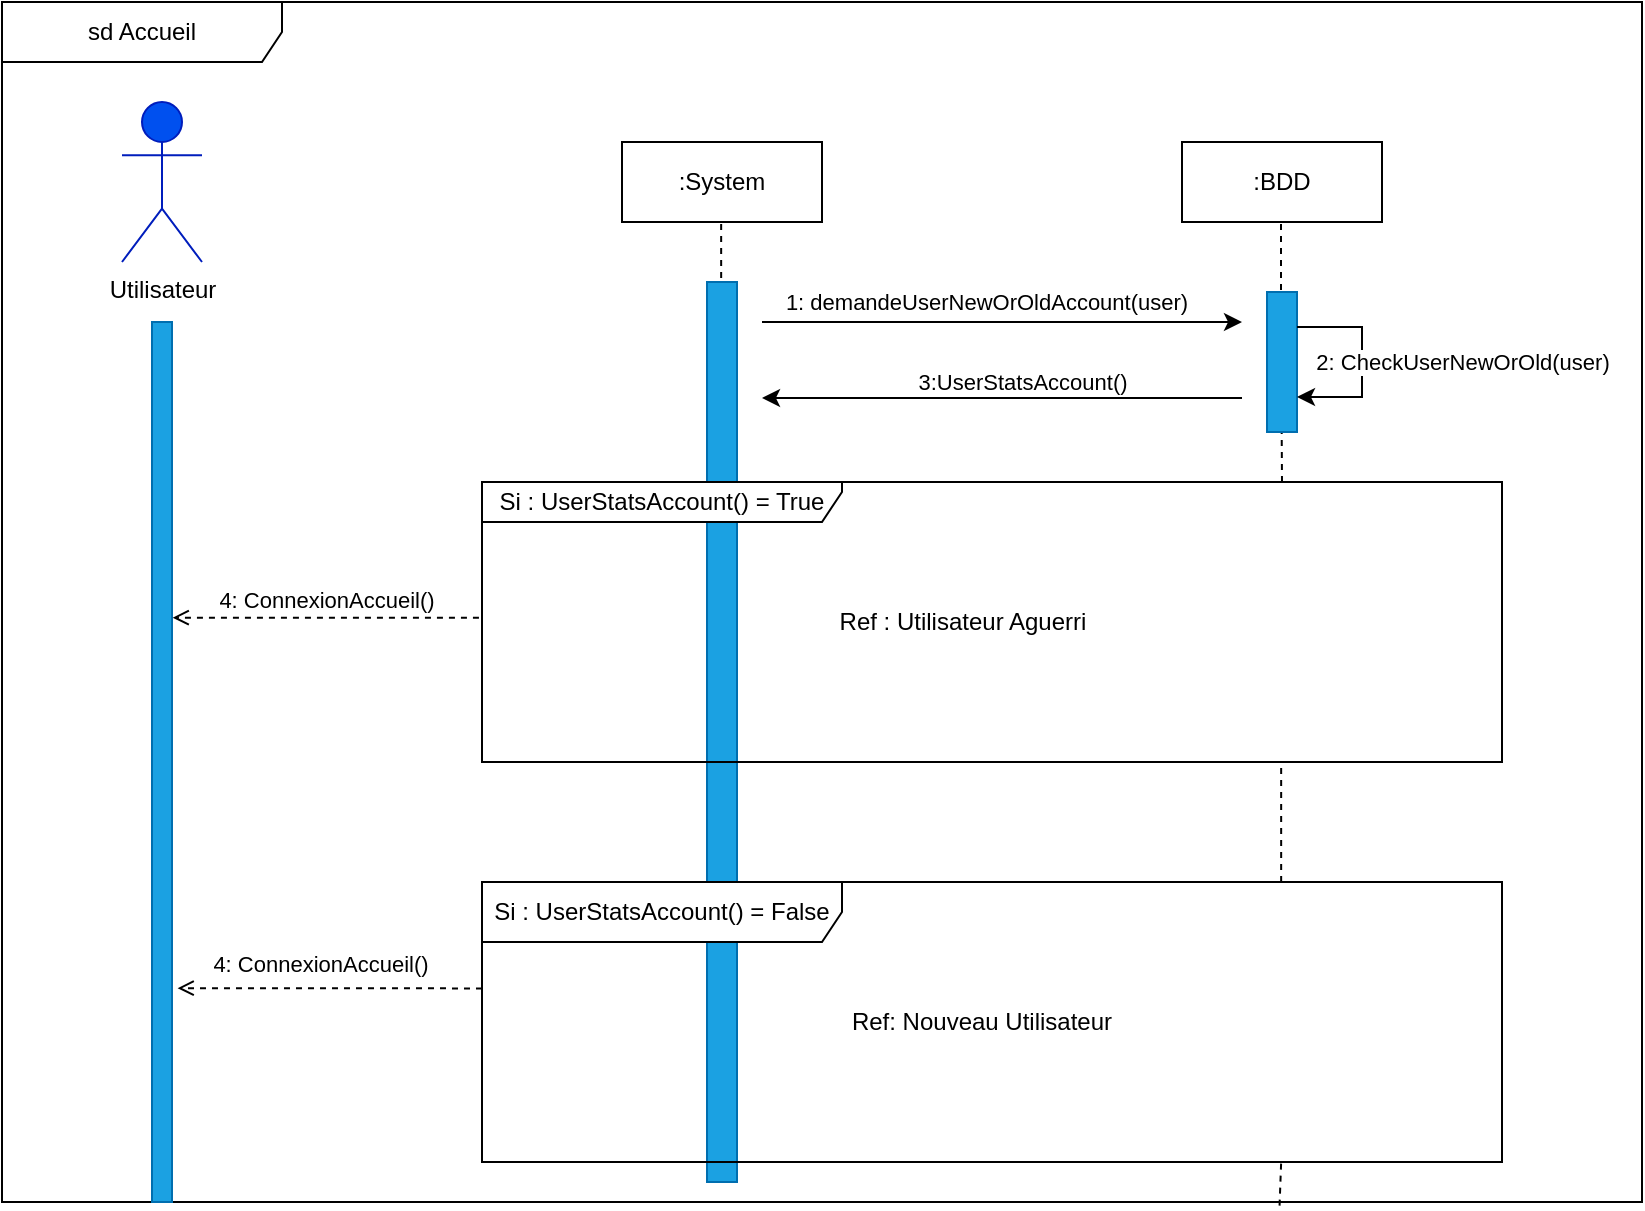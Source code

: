 <mxfile version="20.6.0" type="device"><diagram id="0jFWE-cZYEaTjbjNxTbA" name="Page-1"><mxGraphModel dx="790" dy="784" grid="1" gridSize="10" guides="1" tooltips="1" connect="1" arrows="1" fold="1" page="1" pageScale="1" pageWidth="827" pageHeight="1169" math="0" shadow="0"><root><mxCell id="0"/><mxCell id="1" parent="0"/><mxCell id="3uSPFvrTHJMgyogwOMuP-11" value="" style="endArrow=none;dashed=1;html=1;rounded=0;fontColor=#000000;entryX=0.5;entryY=1;entryDx=0;entryDy=0;movable=1;resizable=1;rotatable=1;deletable=1;editable=1;connectable=1;" parent="1" edge="1"><mxGeometry width="50" height="50" relative="1" as="geometry"><mxPoint x="360" y="240" as="sourcePoint"/><mxPoint x="359.58" y="110" as="targetPoint"/><Array as="points"><mxPoint x="359.58" y="160"/></Array></mxGeometry></mxCell><mxCell id="3uSPFvrTHJMgyogwOMuP-13" value="" style="shape=rect;dashed=0;shadow=0;html=1;whiteSpace=wrap;direction=south;horizontal=0;fontColor=#ffffff;fillColor=#1ba1e2;strokeColor=#006EAF;" parent="1" vertex="1"><mxGeometry x="352.5" y="140" width="15" height="450" as="geometry"/></mxCell><mxCell id="3uSPFvrTHJMgyogwOMuP-1" value="sd Accueil" style="shape=umlFrame;whiteSpace=wrap;html=1;fontColor=#000000;width=140;height=30;movable=1;resizable=1;rotatable=1;deletable=1;editable=1;connectable=1;" parent="1" vertex="1"><mxGeometry width="820" height="600" as="geometry"/></mxCell><mxCell id="3uSPFvrTHJMgyogwOMuP-3" value="Si : UserStatsAccount() = False" style="shape=umlFrame;whiteSpace=wrap;html=1;fontColor=#000000;width=180;height=30;movable=1;resizable=1;rotatable=1;deletable=1;editable=1;connectable=1;" parent="1" vertex="1"><mxGeometry x="240" y="440" width="510" height="140" as="geometry"/></mxCell><mxCell id="3uSPFvrTHJMgyogwOMuP-4" value="Si : UserStatsAccount() = True" style="shape=umlFrame;whiteSpace=wrap;html=1;fontColor=#000000;width=180;height=20;movable=1;resizable=1;rotatable=1;deletable=1;editable=1;connectable=1;" parent="1" vertex="1"><mxGeometry x="240" y="240" width="510" height="140" as="geometry"/></mxCell><mxCell id="3uSPFvrTHJMgyogwOMuP-5" value="&lt;font color=&quot;#000000&quot;&gt;Utilisateur&lt;/font&gt;" style="shape=umlActor;verticalLabelPosition=bottom;verticalAlign=top;html=1;outlineConnect=0;fillColor=#0050ef;strokeColor=#001DBC;fontColor=#ffffff;" parent="1" vertex="1"><mxGeometry x="60" y="50" width="40" height="80" as="geometry"/></mxCell><mxCell id="3uSPFvrTHJMgyogwOMuP-6" value="" style="shape=rect;dashed=0;shadow=0;html=1;whiteSpace=wrap;direction=south;horizontal=0;fontColor=#ffffff;fillColor=#1ba1e2;strokeColor=#006EAF;" parent="1" vertex="1"><mxGeometry x="75" y="160" width="10" height="440" as="geometry"/></mxCell><mxCell id="3uSPFvrTHJMgyogwOMuP-7" value=":System" style="whiteSpace=wrap;html=1;align=center;fontColor=#000000;" parent="1" vertex="1"><mxGeometry x="310" y="70" width="100" height="40" as="geometry"/></mxCell><mxCell id="3uSPFvrTHJMgyogwOMuP-8" value=":BDD" style="whiteSpace=wrap;html=1;align=center;fontColor=#000000;" parent="1" vertex="1"><mxGeometry x="590" y="70" width="100" height="40" as="geometry"/></mxCell><mxCell id="3uSPFvrTHJMgyogwOMuP-12" value="" style="endArrow=none;dashed=1;html=1;rounded=0;fontColor=#000000;entryX=0.5;entryY=1;entryDx=0;entryDy=0;movable=1;resizable=1;rotatable=1;deletable=1;editable=1;connectable=1;" parent="1" edge="1"><mxGeometry width="50" height="50" relative="1" as="geometry"><mxPoint x="640" y="240" as="sourcePoint"/><mxPoint x="639.5" y="110" as="targetPoint"/><Array as="points"><mxPoint x="639.5" y="160"/></Array></mxGeometry></mxCell><mxCell id="3uSPFvrTHJMgyogwOMuP-14" value="" style="shape=rect;dashed=0;shadow=0;html=1;whiteSpace=wrap;direction=south;horizontal=0;fontColor=#ffffff;fillColor=#1ba1e2;strokeColor=#006EAF;" parent="1" vertex="1"><mxGeometry x="632.5" y="145" width="15" height="70" as="geometry"/></mxCell><mxCell id="3uSPFvrTHJMgyogwOMuP-17" value="" style="endArrow=none;dashed=1;html=1;rounded=0;fontColor=#000000;movable=1;resizable=1;rotatable=1;deletable=1;editable=1;connectable=1;" parent="1" edge="1"><mxGeometry width="50" height="50" relative="1" as="geometry"><mxPoint x="639.58" y="440" as="sourcePoint"/><mxPoint x="639.58" y="380" as="targetPoint"/><Array as="points"/></mxGeometry></mxCell><mxCell id="3uSPFvrTHJMgyogwOMuP-19" value="" style="endArrow=none;dashed=1;html=1;rounded=0;fontColor=#000000;movable=1;resizable=1;rotatable=1;deletable=1;editable=1;connectable=1;exitX=0.779;exitY=1.003;exitDx=0;exitDy=0;exitPerimeter=0;" parent="1" source="3uSPFvrTHJMgyogwOMuP-1" edge="1"><mxGeometry width="50" height="50" relative="1" as="geometry"><mxPoint x="639.58" y="640" as="sourcePoint"/><mxPoint x="639.58" y="580" as="targetPoint"/><Array as="points"/></mxGeometry></mxCell><mxCell id="3uSPFvrTHJMgyogwOMuP-20" value="4: ConnexionAccueil()" style="edgeStyle=none;html=1;endArrow=open;dashed=1;verticalAlign=bottom;rounded=0;fontFamily=Helvetica;fontSize=11;fontColor=#000000;exitX=-0.003;exitY=0.485;exitDx=0;exitDy=0;exitPerimeter=0;entryX=0.336;entryY=-0.033;entryDx=0;entryDy=0;entryPerimeter=0;" parent="1" source="3uSPFvrTHJMgyogwOMuP-4" target="3uSPFvrTHJMgyogwOMuP-6" edge="1"><mxGeometry width="160" relative="1" as="geometry"><mxPoint x="280" y="180" as="sourcePoint"/><mxPoint x="87.5" y="179.58" as="targetPoint"/></mxGeometry></mxCell><mxCell id="3uSPFvrTHJMgyogwOMuP-21" value="Ref : Utilisateur Aguerri" style="text;html=1;strokeColor=none;fillColor=none;align=center;verticalAlign=middle;whiteSpace=wrap;rounded=0;" parent="1" vertex="1"><mxGeometry x="392.5" y="295" width="175" height="30" as="geometry"/></mxCell><mxCell id="3uSPFvrTHJMgyogwOMuP-22" value="Ref: Nouveau Utilisateur" style="text;html=1;strokeColor=none;fillColor=none;align=center;verticalAlign=middle;whiteSpace=wrap;rounded=0;" parent="1" vertex="1"><mxGeometry x="420" y="495" width="140" height="30" as="geometry"/></mxCell><mxCell id="-zv4-DmF_XVK3-oMp1P4-1" value="" style="endArrow=classic;html=1;rounded=0;fontColor=#000000;" parent="1" edge="1"><mxGeometry width="50" height="50" relative="1" as="geometry"><mxPoint x="380" y="160" as="sourcePoint"/><mxPoint x="620" y="160" as="targetPoint"/></mxGeometry></mxCell><mxCell id="-zv4-DmF_XVK3-oMp1P4-2" value="1: demandeUserNewOrOldAccount(user)" style="edgeLabel;html=1;align=center;verticalAlign=middle;resizable=0;points=[];fontColor=#000000;" parent="-zv4-DmF_XVK3-oMp1P4-1" vertex="1" connectable="0"><mxGeometry x="-0.229" relative="1" as="geometry"><mxPoint x="19" y="-10" as="offset"/></mxGeometry></mxCell><mxCell id="-zv4-DmF_XVK3-oMp1P4-3" value="" style="edgeStyle=orthogonalEdgeStyle;rounded=0;orthogonalLoop=1;jettySize=auto;html=1;exitX=0.25;exitY=0;exitDx=0;exitDy=0;entryX=0.75;entryY=0;entryDx=0;entryDy=0;" parent="1" source="3uSPFvrTHJMgyogwOMuP-14" target="3uSPFvrTHJMgyogwOMuP-14" edge="1"><mxGeometry relative="1" as="geometry"><Array as="points"><mxPoint x="680" y="163"/><mxPoint x="680" y="198"/></Array><mxPoint x="632.5" y="210" as="sourcePoint"/><mxPoint x="370" y="240" as="targetPoint"/></mxGeometry></mxCell><mxCell id="-zv4-DmF_XVK3-oMp1P4-4" value="2: CheckUserNewOrOld(user)" style="edgeLabel;html=1;align=center;verticalAlign=middle;resizable=0;points=[];" parent="-zv4-DmF_XVK3-oMp1P4-3" vertex="1" connectable="0"><mxGeometry x="-0.059" relative="1" as="geometry"><mxPoint x="50" y="3" as="offset"/></mxGeometry></mxCell><mxCell id="-zv4-DmF_XVK3-oMp1P4-5" value="" style="endArrow=classic;html=1;rounded=0;" parent="1" edge="1"><mxGeometry width="50" height="50" relative="1" as="geometry"><mxPoint x="620" y="198" as="sourcePoint"/><mxPoint x="380" y="198" as="targetPoint"/></mxGeometry></mxCell><mxCell id="-zv4-DmF_XVK3-oMp1P4-6" value="3:UserStatsAccount()" style="edgeLabel;html=1;align=center;verticalAlign=middle;resizable=0;points=[];" parent="-zv4-DmF_XVK3-oMp1P4-5" vertex="1" connectable="0"><mxGeometry x="0.211" y="1" relative="1" as="geometry"><mxPoint x="35" y="-9" as="offset"/></mxGeometry></mxCell><mxCell id="-zv4-DmF_XVK3-oMp1P4-7" value="4: ConnexionAccueil()" style="edgeStyle=none;html=1;endArrow=open;dashed=1;verticalAlign=bottom;rounded=0;fontFamily=Helvetica;fontSize=11;fontColor=#000000;exitX=0;exitY=0.38;exitDx=0;exitDy=0;exitPerimeter=0;entryX=0.757;entryY=-0.281;entryDx=0;entryDy=0;entryPerimeter=0;" parent="1" source="3uSPFvrTHJMgyogwOMuP-3" target="3uSPFvrTHJMgyogwOMuP-6" edge="1"><mxGeometry x="0.07" y="-3" width="160" relative="1" as="geometry"><mxPoint x="198.55" y="503.32" as="sourcePoint"/><mxPoint x="85.0" y="495.0" as="targetPoint"/><mxPoint as="offset"/></mxGeometry></mxCell></root></mxGraphModel></diagram></mxfile>